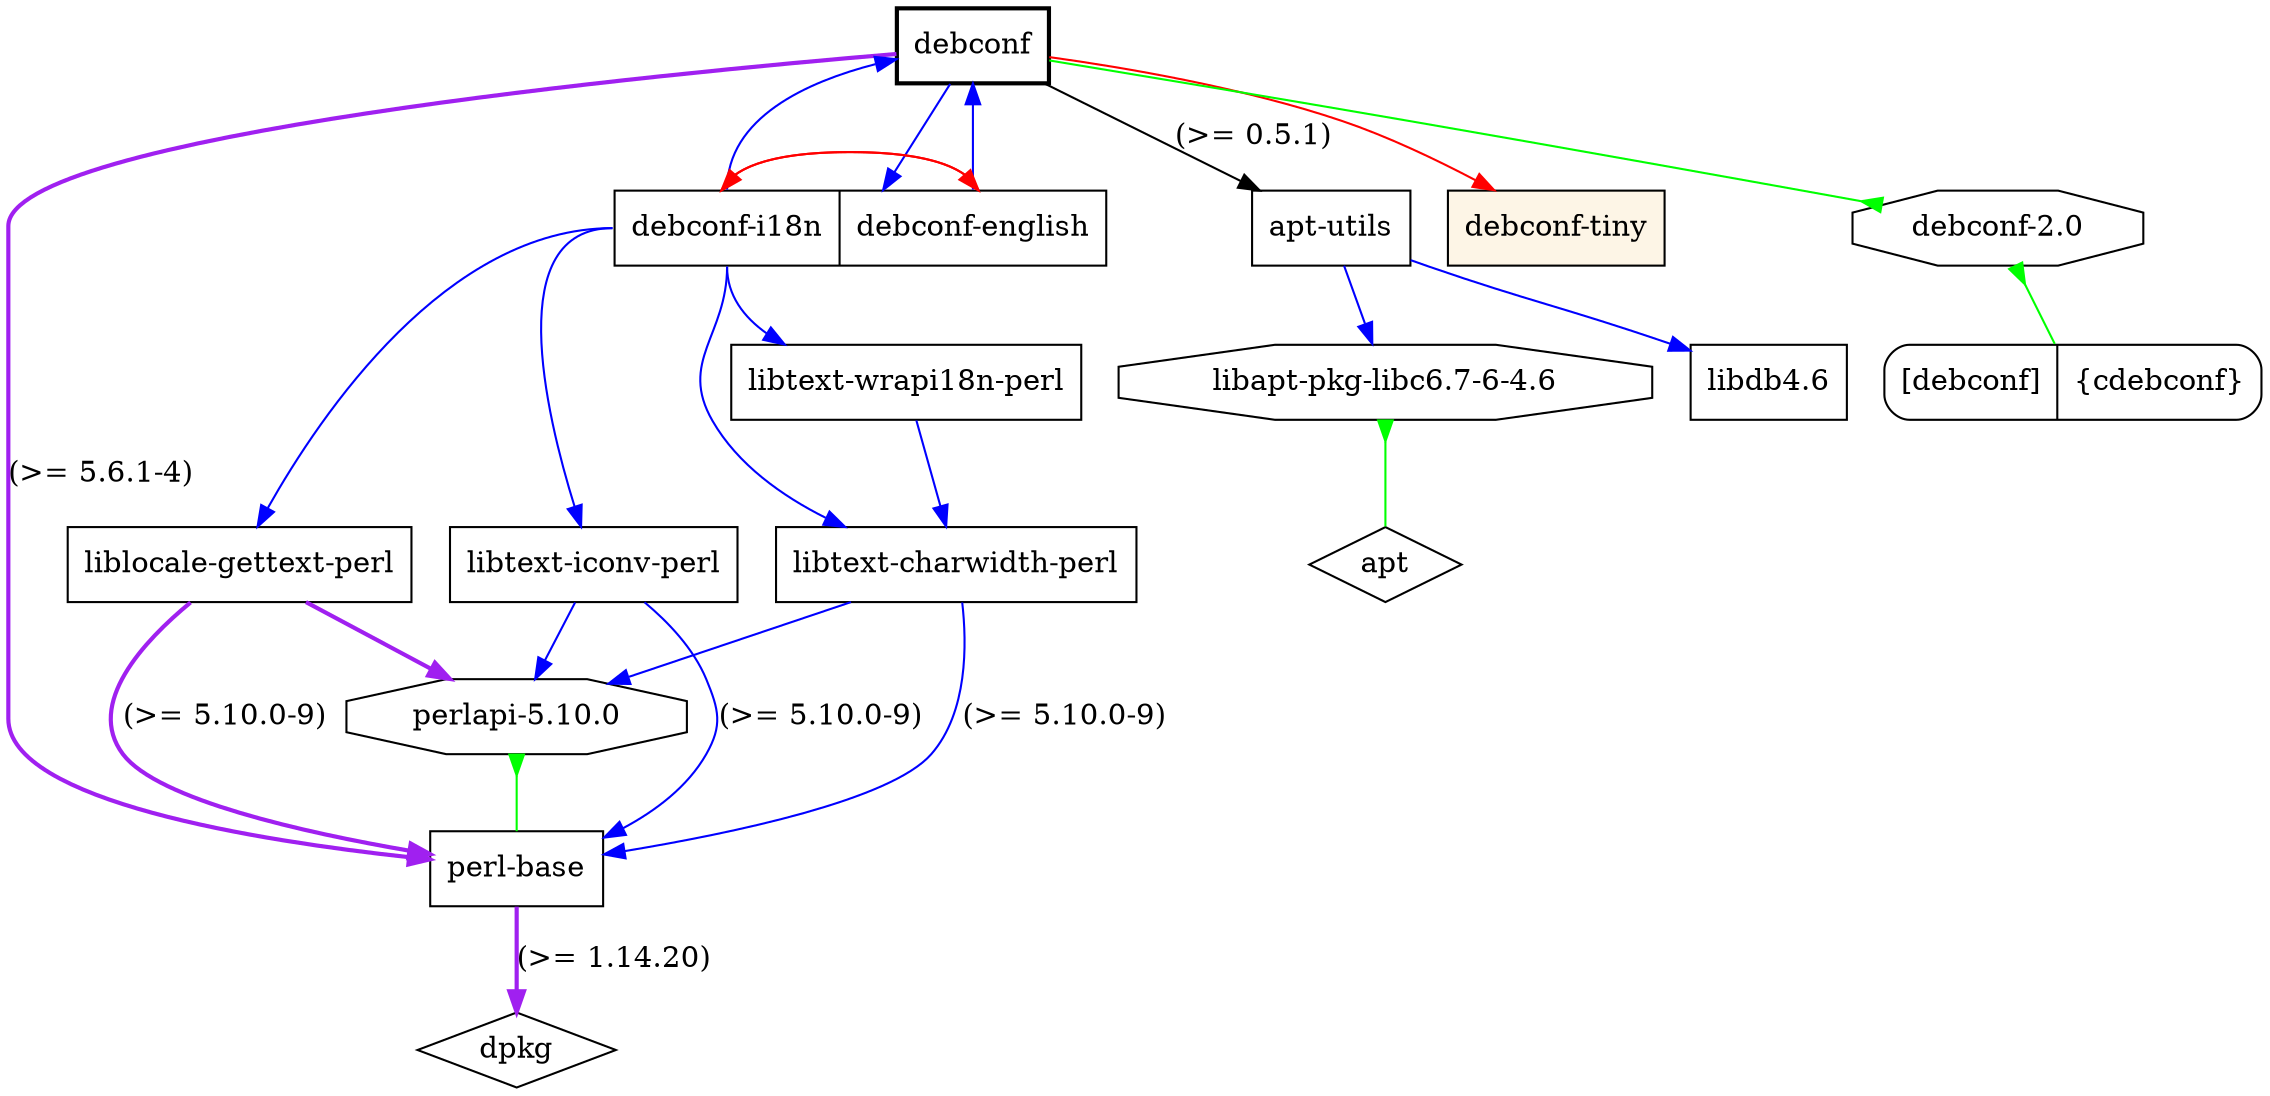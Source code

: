 digraph "debconf" {
	node [shape=box];
	"debconf" -> "alt1" [color=blue];
	"alt1":"debconf-i18n" -> "debconf" [color=blue];
	"alt1":"debconf-i18n" -> "liblocale-gettext-perl" [color=blue];
	"liblocale-gettext-perl" -> "perl-base" [color=purple,style=bold,label="(>= 5.10.0-9)"];
	"perl-base" -> "dpkg" [color=purple,style=bold,label="(>= 1.14.20)"];
	"liblocale-gettext-perl" -> "perlapi-5.10.0" [color=purple,style=bold];
	"perlapi-5.10.0" -> "perl-base" [dir=back,arrowtail=inv,color=green];
	"perlapi-5.10.0" [shape=octagon];
	"alt1":"debconf-i18n" -> "libtext-iconv-perl" [color=blue];
	"libtext-iconv-perl" -> "perl-base" [color=blue,label="(>= 5.10.0-9)"];
	"libtext-iconv-perl" -> "perlapi-5.10.0" [color=blue];
	"alt1":"debconf-i18n" -> "libtext-wrapi18n-perl" [color=blue];
	"libtext-wrapi18n-perl" -> "libtext-charwidth-perl" [color=blue];
	"libtext-charwidth-perl" -> "perl-base" [color=blue,label="(>= 5.10.0-9)"];
	"libtext-charwidth-perl" -> "perlapi-5.10.0" [color=blue];
	"alt1":"debconf-i18n" -> "libtext-charwidth-perl" [color=blue];
	"alt1":"debconf-i18n" -> "alt1":"debconf-english" [color=red];
	"alt1":"debconf-english" -> "debconf" [color=blue];
	"alt1":"debconf-english" -> "alt1":"debconf-i18n" [color=red];
	"debconf" -> "perl-base" [color=purple,style=bold,label="(>= 5.6.1-4)"];
	"debconf" -> "apt-utils" [label="(>= 0.5.1)"];
	"apt-utils" -> "libapt-pkg-libc6.7-6-4.6" [color=blue];
	"libapt-pkg-libc6.7-6-4.6" -> "apt" [dir=back,arrowtail=inv,color=green];
	"libapt-pkg-libc6.7-6-4.6" [shape=octagon];
	"apt-utils" -> "libdb4.6" [color=blue];
	"debconf" -> "debconf-tiny" [color=red];
	"debconf" -> "debconf-2.0" [arrowhead=inv,color=green];
	"debconf-2.0" -> virt1 [dir=back,arrowtail=inv,color=green];
	"debconf-2.0" [shape=octagon];
	"debconf" [style="setlinewidth(2)"]
	"debconf-tiny" [style=filled,fillcolor=oldlace];
	alt1 [
		shape = "record"
		label = "<debconf-i18n> debconf-i18n | <debconf-english> debconf-english"
	]
	virt1 [
		shape = "record"
		style = "rounded"
		label = "<debconf> [debconf] | <cdebconf> \{cdebconf\}"
	]
	"apt" [shape=diamond];
	"dpkg" [shape=diamond];
}
// Excluded dependencies:
// libc6 libgcc1 libstdc++6
